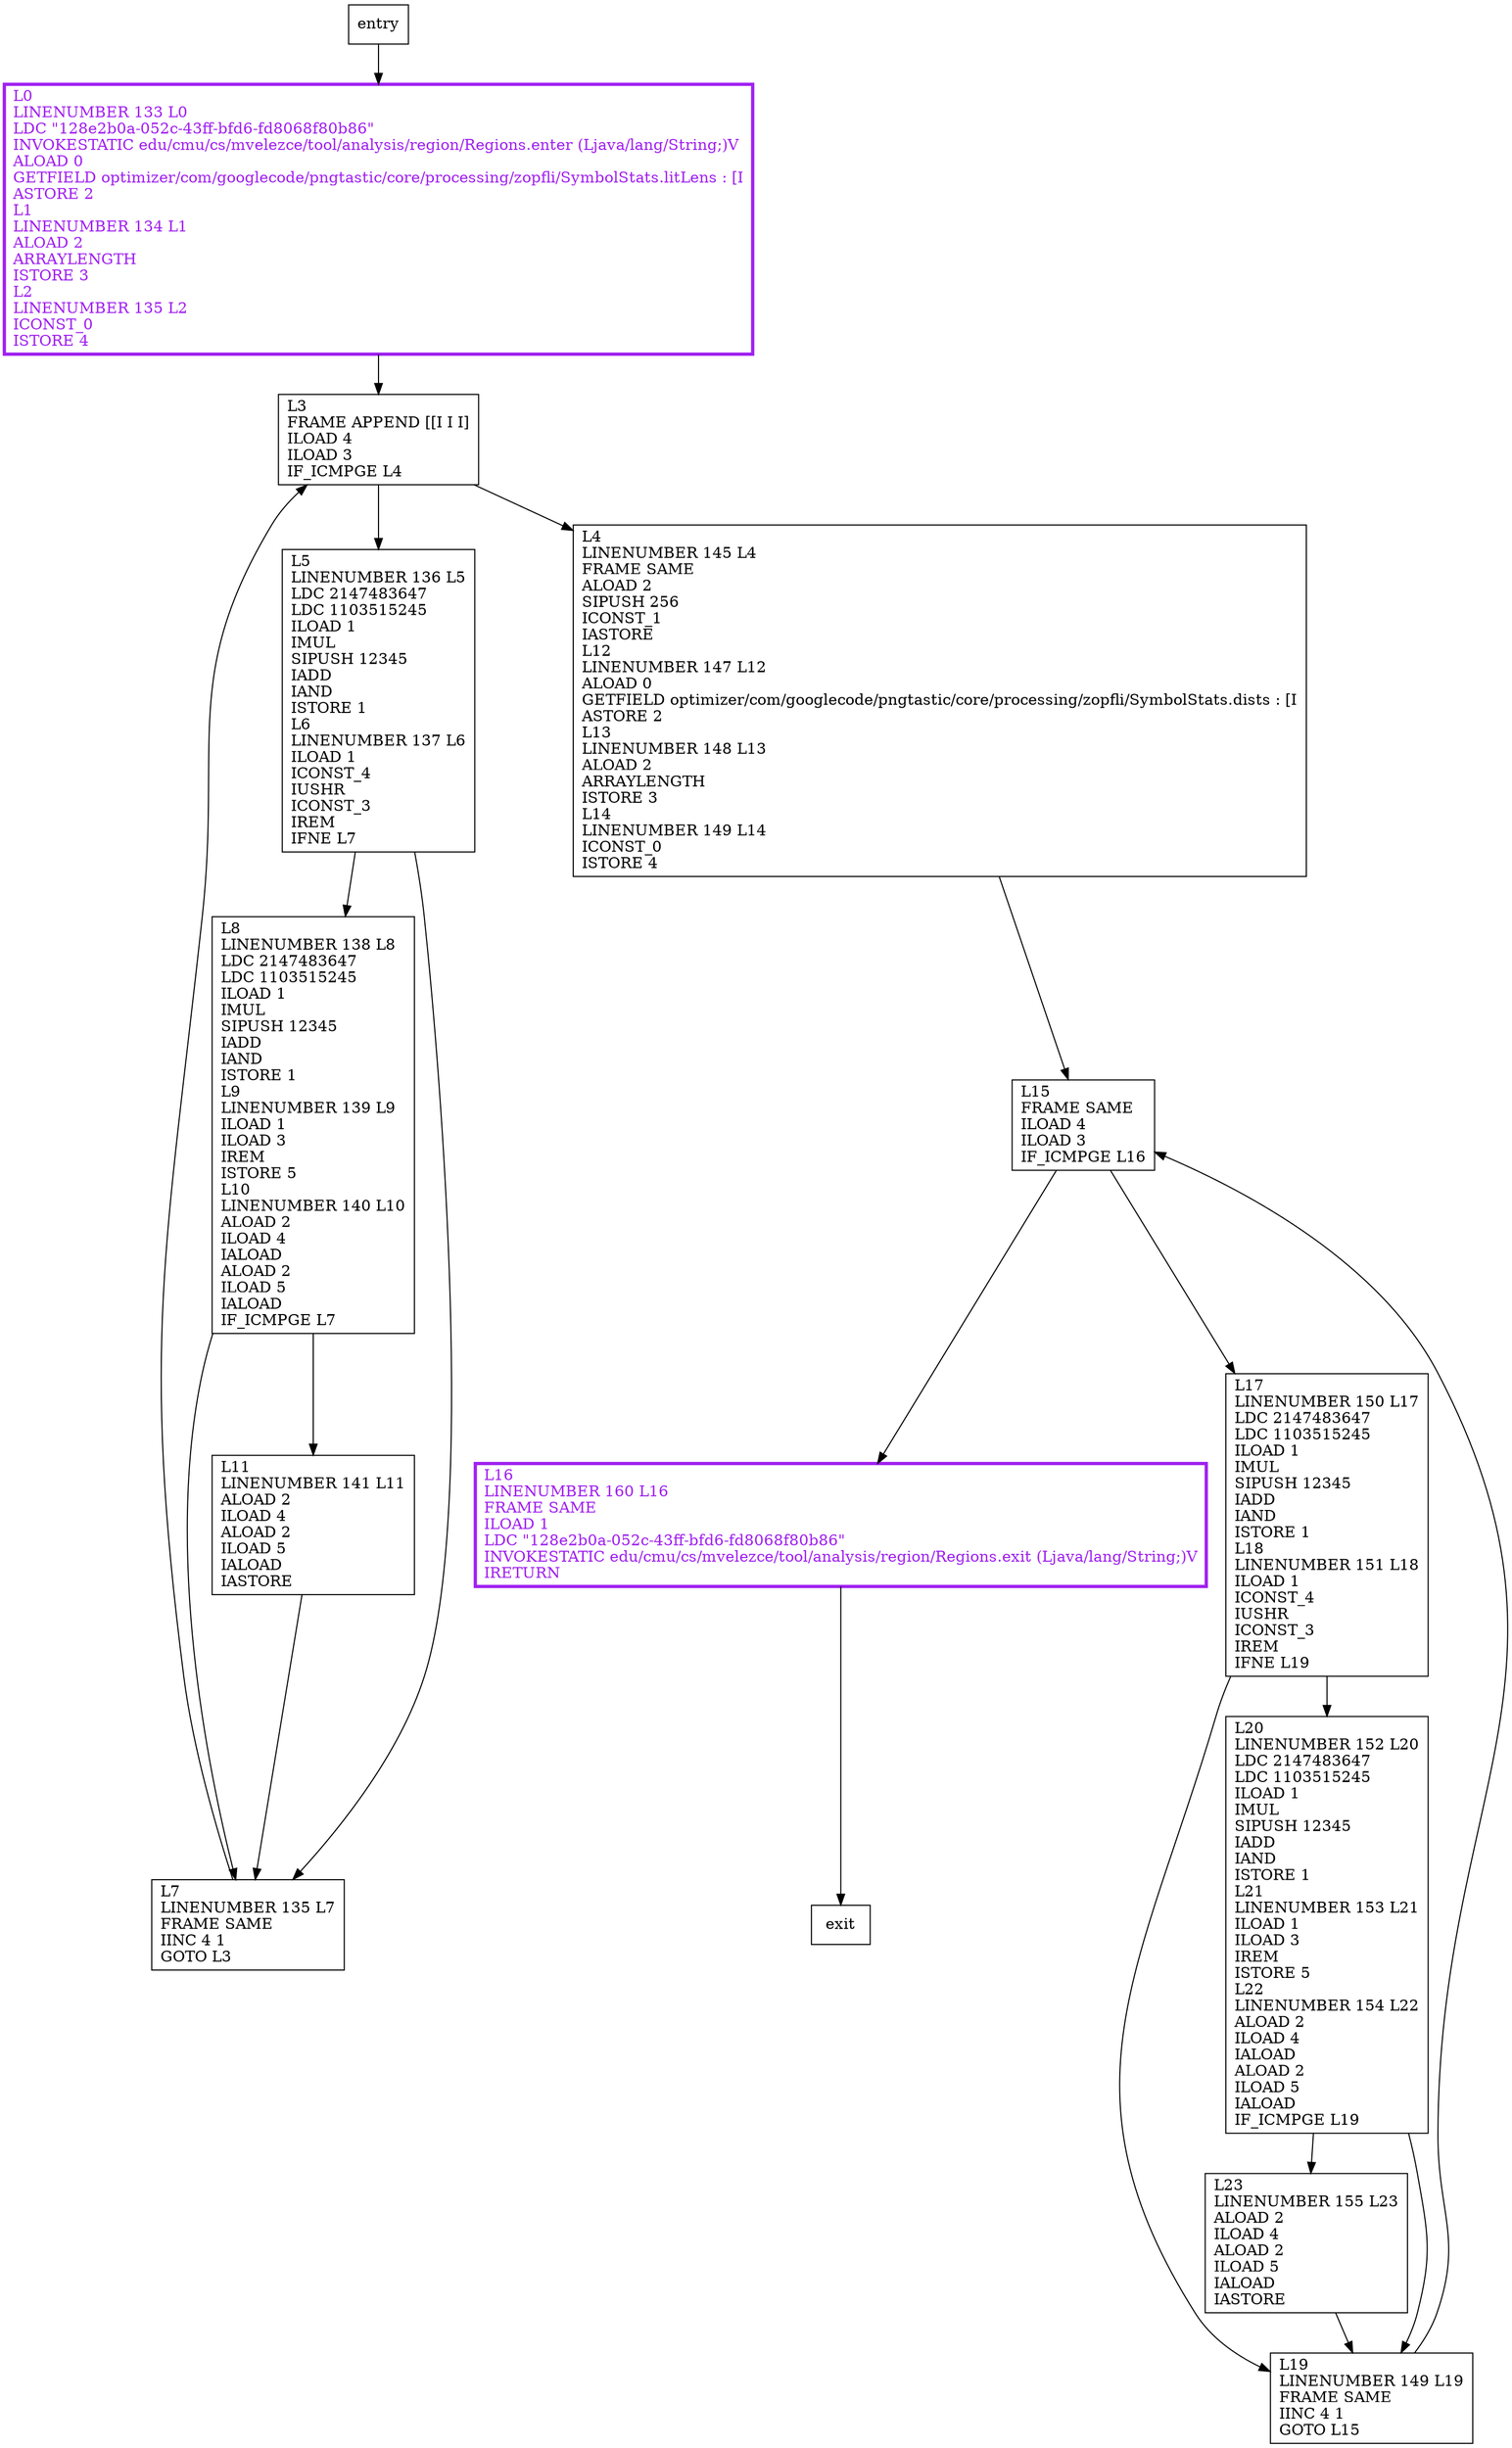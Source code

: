 digraph randomizeFreqs {
node [shape=record];
1282100951 [label="L15\lFRAME SAME\lILOAD 4\lILOAD 3\lIF_ICMPGE L16\l"];
766722027 [label="L8\lLINENUMBER 138 L8\lLDC 2147483647\lLDC 1103515245\lILOAD 1\lIMUL\lSIPUSH 12345\lIADD\lIAND\lISTORE 1\lL9\lLINENUMBER 139 L9\lILOAD 1\lILOAD 3\lIREM\lISTORE 5\lL10\lLINENUMBER 140 L10\lALOAD 2\lILOAD 4\lIALOAD\lALOAD 2\lILOAD 5\lIALOAD\lIF_ICMPGE L7\l"];
227549952 [label="L7\lLINENUMBER 135 L7\lFRAME SAME\lIINC 4 1\lGOTO L3\l"];
1680365536 [label="L23\lLINENUMBER 155 L23\lALOAD 2\lILOAD 4\lALOAD 2\lILOAD 5\lIALOAD\lIASTORE\l"];
1300497562 [label="L19\lLINENUMBER 149 L19\lFRAME SAME\lIINC 4 1\lGOTO L15\l"];
1137013089 [label="L5\lLINENUMBER 136 L5\lLDC 2147483647\lLDC 1103515245\lILOAD 1\lIMUL\lSIPUSH 12345\lIADD\lIAND\lISTORE 1\lL6\lLINENUMBER 137 L6\lILOAD 1\lICONST_4\lIUSHR\lICONST_3\lIREM\lIFNE L7\l"];
766621271 [label="L0\lLINENUMBER 133 L0\lLDC \"128e2b0a-052c-43ff-bfd6-fd8068f80b86\"\lINVOKESTATIC edu/cmu/cs/mvelezce/tool/analysis/region/Regions.enter (Ljava/lang/String;)V\lALOAD 0\lGETFIELD optimizer/com/googlecode/pngtastic/core/processing/zopfli/SymbolStats.litLens : [I\lASTORE 2\lL1\lLINENUMBER 134 L1\lALOAD 2\lARRAYLENGTH\lISTORE 3\lL2\lLINENUMBER 135 L2\lICONST_0\lISTORE 4\l"];
818130531 [label="L11\lLINENUMBER 141 L11\lALOAD 2\lILOAD 4\lALOAD 2\lILOAD 5\lIALOAD\lIASTORE\l"];
132338135 [label="L4\lLINENUMBER 145 L4\lFRAME SAME\lALOAD 2\lSIPUSH 256\lICONST_1\lIASTORE\lL12\lLINENUMBER 147 L12\lALOAD 0\lGETFIELD optimizer/com/googlecode/pngtastic/core/processing/zopfli/SymbolStats.dists : [I\lASTORE 2\lL13\lLINENUMBER 148 L13\lALOAD 2\lARRAYLENGTH\lISTORE 3\lL14\lLINENUMBER 149 L14\lICONST_0\lISTORE 4\l"];
1483050851 [label="L3\lFRAME APPEND [[I I I]\lILOAD 4\lILOAD 3\lIF_ICMPGE L4\l"];
1424043852 [label="L16\lLINENUMBER 160 L16\lFRAME SAME\lILOAD 1\lLDC \"128e2b0a-052c-43ff-bfd6-fd8068f80b86\"\lINVOKESTATIC edu/cmu/cs/mvelezce/tool/analysis/region/Regions.exit (Ljava/lang/String;)V\lIRETURN\l"];
971936990 [label="L20\lLINENUMBER 152 L20\lLDC 2147483647\lLDC 1103515245\lILOAD 1\lIMUL\lSIPUSH 12345\lIADD\lIAND\lISTORE 1\lL21\lLINENUMBER 153 L21\lILOAD 1\lILOAD 3\lIREM\lISTORE 5\lL22\lLINENUMBER 154 L22\lALOAD 2\lILOAD 4\lIALOAD\lALOAD 2\lILOAD 5\lIALOAD\lIF_ICMPGE L19\l"];
1620643420 [label="L17\lLINENUMBER 150 L17\lLDC 2147483647\lLDC 1103515245\lILOAD 1\lIMUL\lSIPUSH 12345\lIADD\lIAND\lISTORE 1\lL18\lLINENUMBER 151 L18\lILOAD 1\lICONST_4\lIUSHR\lICONST_3\lIREM\lIFNE L19\l"];
entry;
exit;
1282100951 -> 1424043852;
1282100951 -> 1620643420;
766722027 -> 227549952;
766722027 -> 818130531;
227549952 -> 1483050851;
1680365536 -> 1300497562;
1300497562 -> 1282100951;
1137013089 -> 766722027;
1137013089 -> 227549952;
766621271 -> 1483050851;
entry -> 766621271;
818130531 -> 227549952;
132338135 -> 1282100951;
1483050851 -> 132338135;
1483050851 -> 1137013089;
1424043852 -> exit;
971936990 -> 1680365536;
971936990 -> 1300497562;
1620643420 -> 1300497562;
1620643420 -> 971936990;
1424043852[fontcolor="purple", penwidth=3, color="purple"];
766621271[fontcolor="purple", penwidth=3, color="purple"];
}
